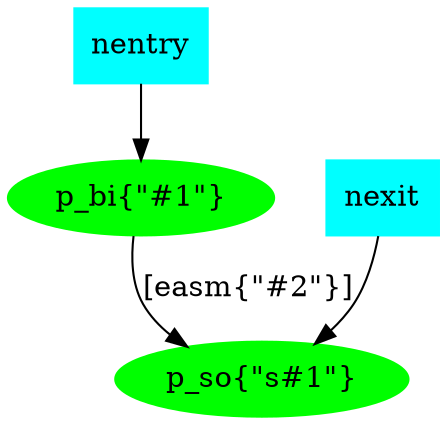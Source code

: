 digraph "_smedia_sshrinivaasanka_s0fc4d8a2-1c74-42b8-8099-9ef78d8c8ea2_shome_skashrinivaasan_slinux-4.1.5_sarch_sx86_sinclude_sasm_sbitops.h:__clear_bit_cfg" {
  node [color="green",style="filled"];
  "dg_cfg_node{p_so{\"s#1\"}}" [label="p_so{\"s#1\"}"];
  "dg_cfg_node{p_bi{\"#1\"}}" [label="p_bi{\"#1\"}"];
  "dg_lab_node{p_so{\"s#1\"},nexit}" [shape="box",color="cyan",label="nexit"];
  "dg_lab_node{p_bi{\"#1\"},nentry}" [shape="box",color="cyan",label="nentry"];
  "dg_cfg_node{p_bi{\"#1\"}}" -> "dg_cfg_node{p_so{\"s#1\"}}" [label="[easm{\"#2\"}]"];
  "dg_lab_node{p_bi{\"#1\"},nentry}" -> "dg_cfg_node{p_bi{\"#1\"}}";
  "dg_lab_node{p_so{\"s#1\"},nexit}" -> "dg_cfg_node{p_so{\"s#1\"}}";
}
